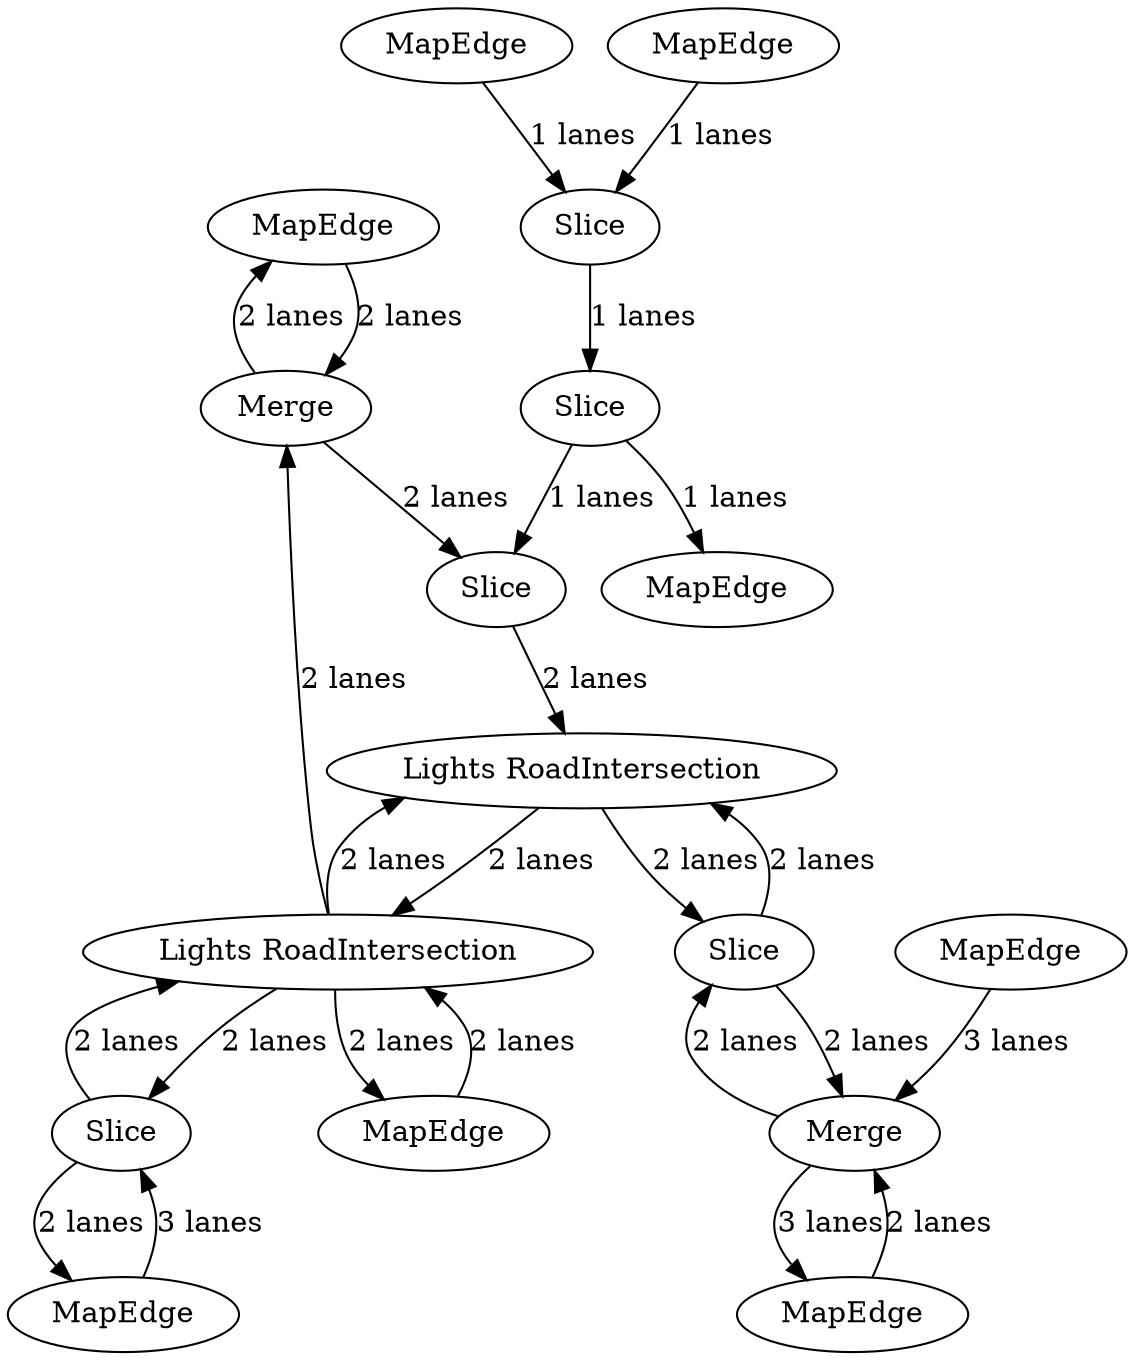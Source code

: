 digraph {
    0 [ label = "MapEdge" ]
    1 [ label = "Merge" ]
    2 [ label = "MapEdge" ]
    3 [ label = "MapEdge" ]
    4 [ label = "Merge" ]
    5 [ label = "MapEdge" ]
    6 [ label = "Slice" ]
    7 [ label = "MapEdge" ]
    8 [ label = "MapEdge" ]
    9 [ label = "Slice" ]
    10 [ label = "Lights RoadIntersection" ]
    11 [ label = "Slice" ]
    12 [ label = "MapEdge" ]
    13 [ label = "Lights RoadIntersection" ]
    14 [ label = "Slice" ]
    15 [ label = "Slice" ]
    16 [ label = "MapEdge" ]
    0 -> 1 [ label = "2 lanes" ]
    1 -> 0 [ label = "2 lanes" ]
    2 -> 10 [ label = "2 lanes" ]
    10 -> 2 [ label = "2 lanes" ]
    3 -> 4 [ label = "3 lanes" ]
    5 -> 9 [ label = "1 lanes" ]
    9 -> 6 [ label = "1 lanes" ]
    6 -> 7 [ label = "1 lanes" ]
    8 -> 9 [ label = "1 lanes" ]
    10 -> 11 [ label = "2 lanes" ]
    11 -> 10 [ label = "2 lanes" ]
    12 -> 11 [ label = "3 lanes" ]
    11 -> 12 [ label = "2 lanes" ]
    13 -> 14 [ label = "2 lanes" ]
    14 -> 13 [ label = "2 lanes" ]
    10 -> 13 [ label = "2 lanes" ]
    13 -> 10 [ label = "2 lanes" ]
    1 -> 15 [ label = "2 lanes" ]
    10 -> 1 [ label = "2 lanes" ]
    15 -> 13 [ label = "2 lanes" ]
    14 -> 4 [ label = "2 lanes" ]
    4 -> 14 [ label = "2 lanes" ]
    4 -> 16 [ label = "3 lanes" ]
    16 -> 4 [ label = "2 lanes" ]
    6 -> 15 [ label = "1 lanes" ]
}
